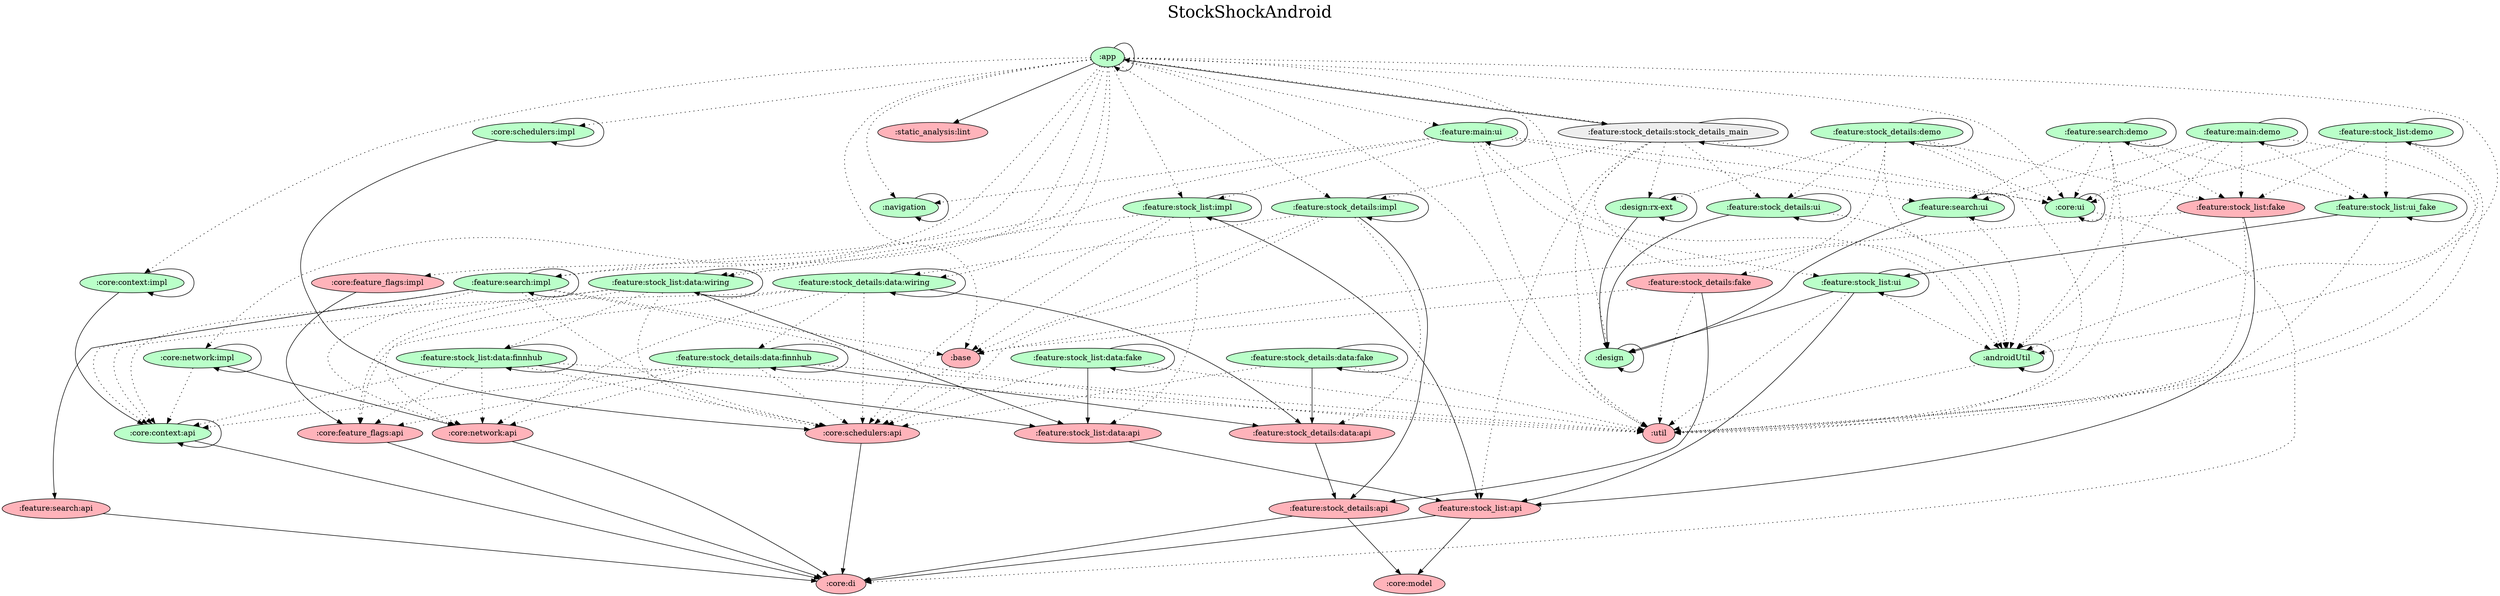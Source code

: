 digraph {
  graph [label="StockShockAndroid\n ",labelloc=t,fontsize=30,ranksep=1.4];
  node [style=filled, fillcolor="#bbbbbb"];
  rankdir=TB;

  # Projects

  ":androidUtil" [fillcolor="#baffc9"];
  ":app" [fillcolor="#baffc9"];
  ":base" [fillcolor="#ffb3ba"];
  ":core:context:api" [fillcolor="#baffc9"];
  ":core:context:impl" [fillcolor="#baffc9"];
  ":core:di" [fillcolor="#ffb3ba"];
  ":core:feature_flags:api" [fillcolor="#ffb3ba"];
  ":core:feature_flags:impl" [fillcolor="#ffb3ba"];
  ":core:model" [fillcolor="#ffb3ba"];
  ":core:network:api" [fillcolor="#ffb3ba"];
  ":core:network:impl" [fillcolor="#baffc9"];
  ":core:schedulers:api" [fillcolor="#ffb3ba"];
  ":core:schedulers:impl" [fillcolor="#baffc9"];
  ":core:ui" [fillcolor="#baffc9"];
  ":design" [fillcolor="#baffc9"];
  ":design:rx-ext" [fillcolor="#baffc9"];
  ":feature:main:demo" [fillcolor="#baffc9"];
  ":feature:main:ui" [fillcolor="#baffc9"];
  ":feature:search:api" [fillcolor="#ffb3ba"];
  ":feature:search:demo" [fillcolor="#baffc9"];
  ":feature:search:impl" [fillcolor="#baffc9"];
  ":feature:search:ui" [fillcolor="#baffc9"];
  ":feature:stock_details:api" [fillcolor="#ffb3ba"];
  ":feature:stock_details:data:api" [fillcolor="#ffb3ba"];
  ":feature:stock_details:data:fake" [fillcolor="#baffc9"];
  ":feature:stock_details:data:finnhub" [fillcolor="#baffc9"];
  ":feature:stock_details:data:wiring" [fillcolor="#baffc9"];
  ":feature:stock_details:demo" [fillcolor="#baffc9"];
  ":feature:stock_details:fake" [fillcolor="#ffb3ba"];
  ":feature:stock_details:impl" [fillcolor="#baffc9"];
  ":feature:stock_details:stock_details_main" [fillcolor="#eeeeee"];
  ":feature:stock_details:ui" [fillcolor="#baffc9"];
  ":feature:stock_list:api" [fillcolor="#ffb3ba"];
  ":feature:stock_list:data:api" [fillcolor="#ffb3ba"];
  ":feature:stock_list:data:fake" [fillcolor="#baffc9"];
  ":feature:stock_list:data:finnhub" [fillcolor="#baffc9"];
  ":feature:stock_list:data:wiring" [fillcolor="#baffc9"];
  ":feature:stock_list:demo" [fillcolor="#baffc9"];
  ":feature:stock_list:fake" [fillcolor="#ffb3ba"];
  ":feature:stock_list:impl" [fillcolor="#baffc9"];
  ":feature:stock_list:ui" [fillcolor="#baffc9"];
  ":feature:stock_list:ui_fake" [fillcolor="#baffc9"];
  ":navigation" [fillcolor="#baffc9"];
  ":static_analysis:lint" [fillcolor="#ffb3ba"];
  ":util" [fillcolor="#ffb3ba"];

  {rank = same;}

  # Dependencies

  ":androidUtil" -> ":util" [style=dotted]
  ":androidUtil" -> ":androidUtil"
  ":app" -> ":app"
  ":app" -> ":feature:stock_details:stock_details_main"
  ":app" -> ":androidUtil" [style=dotted]
  ":app" -> ":base" [style=dotted]
  ":app" -> ":design" [style=dotted]
  ":app" -> ":core:context:impl" [style=dotted]
  ":app" -> ":core:feature_flags:impl" [style=dotted]
  ":app" -> ":core:network:impl" [style=dotted]
  ":app" -> ":core:schedulers:impl" [style=dotted]
  ":app" -> ":core:ui" [style=dotted]
  ":app" -> ":feature:main:ui" [style=dotted]
  ":app" -> ":feature:search:impl" [style=dotted]
  ":app" -> ":feature:stock_details:data:wiring" [style=dotted]
  ":app" -> ":feature:stock_details:impl" [style=dotted]
  ":app" -> ":feature:stock_list:data:wiring" [style=dotted]
  ":app" -> ":feature:stock_list:impl" [style=dotted]
  ":app" -> ":navigation" [style=dotted]
  ":app" -> ":util" [style=dotted]
  ":app" -> ":static_analysis:lint"
  ":base" -> ":core:schedulers:api" [style=dotted]
  ":design" -> ":design"
  ":navigation" -> ":navigation"
  ":core:ui" -> ":core:di" [style=dotted]
  ":core:ui" -> ":core:ui"
  ":design:rx-ext" -> ":design"
  ":design:rx-ext" -> ":design:rx-ext"
  ":core:context:api" -> ":core:di"
  ":core:context:api" -> ":core:context:api"
  ":core:context:impl" -> ":core:context:api"
  ":core:context:impl" -> ":core:context:impl"
  ":core:feature_flags:api" -> ":core:di"
  ":core:feature_flags:impl" -> ":core:feature_flags:api"
  ":core:network:api" -> ":core:di"
  ":core:network:impl" -> ":core:network:api"
  ":core:network:impl" -> ":core:context:api" [style=dotted]
  ":core:network:impl" -> ":core:network:impl"
  ":core:schedulers:api" -> ":core:di"
  ":core:schedulers:impl" -> ":core:schedulers:api"
  ":core:schedulers:impl" -> ":core:schedulers:impl"
  ":feature:main:demo" -> ":feature:main:demo"
  ":feature:main:demo" -> ":androidUtil" [style=dotted]
  ":feature:main:demo" -> ":core:ui" [style=dotted]
  ":feature:main:demo" -> ":feature:search:ui" [style=dotted]
  ":feature:main:demo" -> ":feature:stock_list:fake" [style=dotted]
  ":feature:main:demo" -> ":feature:stock_list:ui_fake" [style=dotted]
  ":feature:main:demo" -> ":util" [style=dotted]
  ":feature:main:ui" -> ":androidUtil" [style=dotted]
  ":feature:main:ui" -> ":core:ui" [style=dotted]
  ":feature:main:ui" -> ":feature:search:impl" [style=dotted]
  ":feature:main:ui" -> ":feature:search:ui" [style=dotted]
  ":feature:main:ui" -> ":feature:stock_list:impl" [style=dotted]
  ":feature:main:ui" -> ":feature:stock_list:ui" [style=dotted]
  ":feature:main:ui" -> ":navigation" [style=dotted]
  ":feature:main:ui" -> ":util" [style=dotted]
  ":feature:main:ui" -> ":feature:main:ui"
  ":feature:search:api" -> ":core:di"
  ":feature:search:demo" -> ":feature:search:demo"
  ":feature:search:demo" -> ":androidUtil" [style=dotted]
  ":feature:search:demo" -> ":core:ui" [style=dotted]
  ":feature:search:demo" -> ":feature:search:ui" [style=dotted]
  ":feature:search:demo" -> ":feature:stock_list:fake" [style=dotted]
  ":feature:search:demo" -> ":feature:stock_list:ui_fake" [style=dotted]
  ":feature:search:demo" -> ":util" [style=dotted]
  ":feature:search:impl" -> ":feature:search:api"
  ":feature:search:impl" -> ":base" [style=dotted]
  ":feature:search:impl" -> ":core:context:api" [style=dotted]
  ":feature:search:impl" -> ":core:network:api" [style=dotted]
  ":feature:search:impl" -> ":core:schedulers:api" [style=dotted]
  ":feature:search:impl" -> ":util" [style=dotted]
  ":feature:search:impl" -> ":feature:search:impl"
  ":feature:search:ui" -> ":design"
  ":feature:search:ui" -> ":androidUtil" [style=dotted]
  ":feature:search:ui" -> ":feature:search:ui"
  ":feature:stock_details:api" -> ":core:di"
  ":feature:stock_details:api" -> ":core:model"
  ":feature:stock_details:demo" -> ":feature:stock_details:demo"
  ":feature:stock_details:demo" -> ":androidUtil" [style=dotted]
  ":feature:stock_details:demo" -> ":core:ui" [style=dotted]
  ":feature:stock_details:demo" -> ":design:rx-ext" [style=dotted]
  ":feature:stock_details:demo" -> ":feature:stock_details:fake" [style=dotted]
  ":feature:stock_details:demo" -> ":feature:stock_details:ui" [style=dotted]
  ":feature:stock_details:demo" -> ":feature:stock_list:fake" [style=dotted]
  ":feature:stock_details:demo" -> ":util" [style=dotted]
  ":feature:stock_details:fake" -> ":feature:stock_details:api"
  ":feature:stock_details:fake" -> ":base" [style=dotted]
  ":feature:stock_details:fake" -> ":util" [style=dotted]
  ":feature:stock_details:impl" -> ":feature:stock_details:api"
  ":feature:stock_details:impl" -> ":base" [style=dotted]
  ":feature:stock_details:impl" -> ":core:schedulers:api" [style=dotted]
  ":feature:stock_details:impl" -> ":feature:stock_details:data:api" [style=dotted]
  ":feature:stock_details:impl" -> ":feature:stock_details:data:wiring" [style=dotted]
  ":feature:stock_details:impl" -> ":feature:stock_details:impl"
  ":feature:stock_details:stock_details_main" -> ":feature:stock_details:stock_details_main"
  ":feature:stock_details:stock_details_main" -> ":androidUtil" [style=dotted]
  ":feature:stock_details:stock_details_main" -> ":app" [style=dotted]
  ":feature:stock_details:stock_details_main" -> ":core:ui" [style=dotted]
  ":feature:stock_details:stock_details_main" -> ":design:rx-ext" [style=dotted]
  ":feature:stock_details:stock_details_main" -> ":feature:stock_details:impl" [style=dotted]
  ":feature:stock_details:stock_details_main" -> ":feature:stock_details:ui" [style=dotted]
  ":feature:stock_details:stock_details_main" -> ":feature:stock_list:api" [style=dotted]
  ":feature:stock_details:stock_details_main" -> ":util" [style=dotted]
  ":feature:stock_details:ui" -> ":design"
  ":feature:stock_details:ui" -> ":androidUtil" [style=dotted]
  ":feature:stock_details:ui" -> ":feature:stock_details:ui"
  ":feature:stock_list:api" -> ":core:di"
  ":feature:stock_list:api" -> ":core:model"
  ":feature:stock_list:demo" -> ":feature:stock_list:demo"
  ":feature:stock_list:demo" -> ":androidUtil" [style=dotted]
  ":feature:stock_list:demo" -> ":core:ui" [style=dotted]
  ":feature:stock_list:demo" -> ":feature:stock_list:fake" [style=dotted]
  ":feature:stock_list:demo" -> ":feature:stock_list:ui_fake" [style=dotted]
  ":feature:stock_list:demo" -> ":util" [style=dotted]
  ":feature:stock_list:fake" -> ":feature:stock_list:api"
  ":feature:stock_list:fake" -> ":base" [style=dotted]
  ":feature:stock_list:fake" -> ":util" [style=dotted]
  ":feature:stock_list:impl" -> ":feature:stock_list:api"
  ":feature:stock_list:impl" -> ":base" [style=dotted]
  ":feature:stock_list:impl" -> ":core:schedulers:api" [style=dotted]
  ":feature:stock_list:impl" -> ":feature:stock_list:data:api" [style=dotted]
  ":feature:stock_list:impl" -> ":feature:stock_list:data:wiring" [style=dotted]
  ":feature:stock_list:impl" -> ":feature:stock_list:impl"
  ":feature:stock_list:ui" -> ":design"
  ":feature:stock_list:ui" -> ":feature:stock_list:api"
  ":feature:stock_list:ui" -> ":androidUtil" [style=dotted]
  ":feature:stock_list:ui" -> ":util" [style=dotted]
  ":feature:stock_list:ui" -> ":feature:stock_list:ui"
  ":feature:stock_list:ui_fake" -> ":feature:stock_list:ui"
  ":feature:stock_list:ui_fake" -> ":util" [style=dotted]
  ":feature:stock_list:ui_fake" -> ":feature:stock_list:ui_fake"
  ":feature:stock_details:data:api" -> ":feature:stock_details:api"
  ":feature:stock_details:data:fake" -> ":feature:stock_details:data:api"
  ":feature:stock_details:data:fake" -> ":core:schedulers:api" [style=dotted]
  ":feature:stock_details:data:fake" -> ":util" [style=dotted]
  ":feature:stock_details:data:fake" -> ":feature:stock_details:data:fake"
  ":feature:stock_details:data:finnhub" -> ":feature:stock_details:data:api"
  ":feature:stock_details:data:finnhub" -> ":core:context:api" [style=dotted]
  ":feature:stock_details:data:finnhub" -> ":core:feature_flags:api" [style=dotted]
  ":feature:stock_details:data:finnhub" -> ":core:network:api" [style=dotted]
  ":feature:stock_details:data:finnhub" -> ":core:schedulers:api" [style=dotted]
  ":feature:stock_details:data:finnhub" -> ":util" [style=dotted]
  ":feature:stock_details:data:finnhub" -> ":feature:stock_details:data:finnhub"
  ":feature:stock_details:data:wiring" -> ":feature:stock_details:data:api"
  ":feature:stock_details:data:wiring" -> ":core:context:api" [style=dotted]
  ":feature:stock_details:data:wiring" -> ":core:feature_flags:api" [style=dotted]
  ":feature:stock_details:data:wiring" -> ":core:network:api" [style=dotted]
  ":feature:stock_details:data:wiring" -> ":core:schedulers:api" [style=dotted]
  ":feature:stock_details:data:wiring" -> ":feature:stock_details:data:finnhub" [style=dotted]
  ":feature:stock_details:data:wiring" -> ":feature:stock_details:data:wiring"
  ":feature:stock_list:data:api" -> ":feature:stock_list:api"
  ":feature:stock_list:data:fake" -> ":feature:stock_list:data:api"
  ":feature:stock_list:data:fake" -> ":core:schedulers:api" [style=dotted]
  ":feature:stock_list:data:fake" -> ":util" [style=dotted]
  ":feature:stock_list:data:fake" -> ":feature:stock_list:data:fake"
  ":feature:stock_list:data:finnhub" -> ":feature:stock_list:data:api"
  ":feature:stock_list:data:finnhub" -> ":core:context:api" [style=dotted]
  ":feature:stock_list:data:finnhub" -> ":core:feature_flags:api" [style=dotted]
  ":feature:stock_list:data:finnhub" -> ":core:network:api" [style=dotted]
  ":feature:stock_list:data:finnhub" -> ":core:schedulers:api" [style=dotted]
  ":feature:stock_list:data:finnhub" -> ":util" [style=dotted]
  ":feature:stock_list:data:finnhub" -> ":feature:stock_list:data:finnhub"
  ":feature:stock_list:data:wiring" -> ":feature:stock_list:data:api"
  ":feature:stock_list:data:wiring" -> ":core:context:api" [style=dotted]
  ":feature:stock_list:data:wiring" -> ":core:feature_flags:api" [style=dotted]
  ":feature:stock_list:data:wiring" -> ":core:network:api" [style=dotted]
  ":feature:stock_list:data:wiring" -> ":core:schedulers:api" [style=dotted]
  ":feature:stock_list:data:wiring" -> ":feature:stock_list:data:finnhub" [style=dotted]
  ":feature:stock_list:data:wiring" -> ":feature:stock_list:data:wiring"
}
